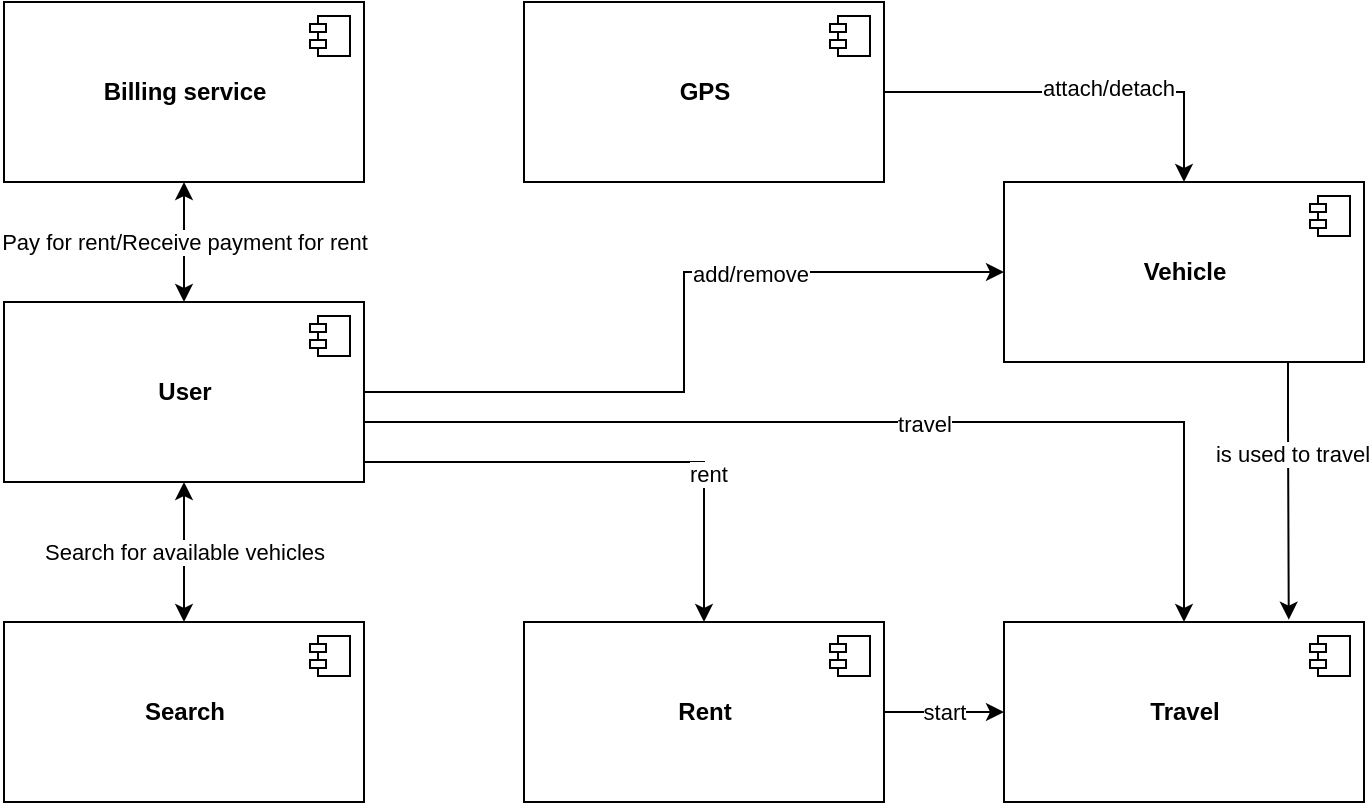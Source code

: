 <mxfile version="14.5.1" type="device"><diagram id="R2lEEEUBdFMjLlhIrx00" name="Page-1"><mxGraphModel dx="1086" dy="707" grid="1" gridSize="10" guides="1" tooltips="1" connect="1" arrows="1" fold="1" page="1" pageScale="1" pageWidth="850" pageHeight="1100" math="0" shadow="0" extFonts="Permanent Marker^https://fonts.googleapis.com/css?family=Permanent+Marker"><root><mxCell id="0"/><mxCell id="1" parent="0"/><mxCell id="ZyQOlbVgRiDFN9XzGIrY-10" style="edgeStyle=orthogonalEdgeStyle;rounded=0;orthogonalLoop=1;jettySize=auto;html=1;" edge="1" parent="1" source="fZDVCIEGTTWqt2mpd15X-20" target="fZDVCIEGTTWqt2mpd15X-22"><mxGeometry relative="1" as="geometry"/></mxCell><mxCell id="ZyQOlbVgRiDFN9XzGIrY-11" value="add/remove" style="edgeLabel;html=1;align=center;verticalAlign=middle;resizable=0;points=[];" vertex="1" connectable="0" parent="ZyQOlbVgRiDFN9XzGIrY-10"><mxGeometry x="0.332" y="-1" relative="1" as="geometry"><mxPoint as="offset"/></mxGeometry></mxCell><mxCell id="ZyQOlbVgRiDFN9XzGIrY-12" value="Search for available vehicles" style="edgeStyle=orthogonalEdgeStyle;rounded=0;orthogonalLoop=1;jettySize=auto;html=1;entryX=0.5;entryY=0;entryDx=0;entryDy=0;startArrow=classic;startFill=1;" edge="1" parent="1" source="fZDVCIEGTTWqt2mpd15X-20" target="ZyQOlbVgRiDFN9XzGIrY-3"><mxGeometry relative="1" as="geometry"/></mxCell><mxCell id="ZyQOlbVgRiDFN9XzGIrY-13" value="Pay for rent/Receive payment for rent" style="edgeStyle=orthogonalEdgeStyle;rounded=0;orthogonalLoop=1;jettySize=auto;html=1;entryX=0.5;entryY=1;entryDx=0;entryDy=0;startArrow=classic;startFill=1;" edge="1" parent="1" source="fZDVCIEGTTWqt2mpd15X-20" target="fZDVCIEGTTWqt2mpd15X-26"><mxGeometry relative="1" as="geometry"/></mxCell><mxCell id="ZyQOlbVgRiDFN9XzGIrY-14" style="edgeStyle=orthogonalEdgeStyle;rounded=0;orthogonalLoop=1;jettySize=auto;html=1;startArrow=none;startFill=0;" edge="1" parent="1" source="fZDVCIEGTTWqt2mpd15X-20" target="ZyQOlbVgRiDFN9XzGIrY-1"><mxGeometry relative="1" as="geometry"><Array as="points"><mxPoint x="410" y="270"/></Array></mxGeometry></mxCell><mxCell id="ZyQOlbVgRiDFN9XzGIrY-15" value="rent" style="edgeLabel;html=1;align=center;verticalAlign=middle;resizable=0;points=[];" vertex="1" connectable="0" parent="ZyQOlbVgRiDFN9XzGIrY-14"><mxGeometry x="0.408" y="2" relative="1" as="geometry"><mxPoint as="offset"/></mxGeometry></mxCell><mxCell id="ZyQOlbVgRiDFN9XzGIrY-16" style="edgeStyle=orthogonalEdgeStyle;rounded=0;orthogonalLoop=1;jettySize=auto;html=1;entryX=0.5;entryY=0;entryDx=0;entryDy=0;startArrow=none;startFill=0;" edge="1" parent="1" source="fZDVCIEGTTWqt2mpd15X-20" target="ZyQOlbVgRiDFN9XzGIrY-5"><mxGeometry relative="1" as="geometry"><Array as="points"><mxPoint x="650" y="250"/></Array></mxGeometry></mxCell><mxCell id="ZyQOlbVgRiDFN9XzGIrY-17" value="travel" style="edgeLabel;html=1;align=center;verticalAlign=middle;resizable=0;points=[];" vertex="1" connectable="0" parent="ZyQOlbVgRiDFN9XzGIrY-16"><mxGeometry x="0.097" y="-1" relative="1" as="geometry"><mxPoint as="offset"/></mxGeometry></mxCell><mxCell id="fZDVCIEGTTWqt2mpd15X-20" value="&lt;b&gt;User&lt;br&gt;&lt;/b&gt;" style="html=1;dropTarget=0;" parent="1" vertex="1"><mxGeometry x="60" y="190" width="180" height="90" as="geometry"/></mxCell><mxCell id="fZDVCIEGTTWqt2mpd15X-21" value="" style="shape=module;jettyWidth=8;jettyHeight=4;" parent="fZDVCIEGTTWqt2mpd15X-20" vertex="1"><mxGeometry x="1" width="20" height="20" relative="1" as="geometry"><mxPoint x="-27" y="7" as="offset"/></mxGeometry></mxCell><mxCell id="ZyQOlbVgRiDFN9XzGIrY-18" style="edgeStyle=orthogonalEdgeStyle;rounded=0;orthogonalLoop=1;jettySize=auto;html=1;entryX=0.791;entryY=-0.013;entryDx=0;entryDy=0;entryPerimeter=0;startArrow=none;startFill=0;" edge="1" parent="1" source="fZDVCIEGTTWqt2mpd15X-22" target="ZyQOlbVgRiDFN9XzGIrY-5"><mxGeometry relative="1" as="geometry"><Array as="points"><mxPoint x="702" y="250"/><mxPoint x="702" y="250"/></Array></mxGeometry></mxCell><mxCell id="ZyQOlbVgRiDFN9XzGIrY-19" value="is used to travel" style="edgeLabel;html=1;align=center;verticalAlign=middle;resizable=0;points=[];" vertex="1" connectable="0" parent="ZyQOlbVgRiDFN9XzGIrY-18"><mxGeometry x="-0.293" y="2" relative="1" as="geometry"><mxPoint as="offset"/></mxGeometry></mxCell><mxCell id="fZDVCIEGTTWqt2mpd15X-22" value="&lt;b&gt;Vehicle&lt;br&gt;&lt;/b&gt;" style="html=1;dropTarget=0;" parent="1" vertex="1"><mxGeometry x="560" y="130" width="180" height="90" as="geometry"/></mxCell><mxCell id="fZDVCIEGTTWqt2mpd15X-23" value="" style="shape=module;jettyWidth=8;jettyHeight=4;" parent="fZDVCIEGTTWqt2mpd15X-22" vertex="1"><mxGeometry x="1" width="20" height="20" relative="1" as="geometry"><mxPoint x="-27" y="7" as="offset"/></mxGeometry></mxCell><mxCell id="ZyQOlbVgRiDFN9XzGIrY-7" style="edgeStyle=orthogonalEdgeStyle;rounded=0;orthogonalLoop=1;jettySize=auto;html=1;entryX=0.5;entryY=0;entryDx=0;entryDy=0;" edge="1" parent="1" source="fZDVCIEGTTWqt2mpd15X-24" target="fZDVCIEGTTWqt2mpd15X-22"><mxGeometry relative="1" as="geometry"/></mxCell><mxCell id="ZyQOlbVgRiDFN9XzGIrY-9" value="attach/detach" style="edgeLabel;html=1;align=center;verticalAlign=middle;resizable=0;points=[];" vertex="1" connectable="0" parent="ZyQOlbVgRiDFN9XzGIrY-7"><mxGeometry x="0.149" y="2" relative="1" as="geometry"><mxPoint as="offset"/></mxGeometry></mxCell><mxCell id="fZDVCIEGTTWqt2mpd15X-24" value="&lt;b&gt;GPS&lt;br&gt;&lt;/b&gt;" style="html=1;dropTarget=0;" parent="1" vertex="1"><mxGeometry x="320" y="40" width="180" height="90" as="geometry"/></mxCell><mxCell id="fZDVCIEGTTWqt2mpd15X-25" value="" style="shape=module;jettyWidth=8;jettyHeight=4;" parent="fZDVCIEGTTWqt2mpd15X-24" vertex="1"><mxGeometry x="1" width="20" height="20" relative="1" as="geometry"><mxPoint x="-27" y="7" as="offset"/></mxGeometry></mxCell><mxCell id="fZDVCIEGTTWqt2mpd15X-26" value="&lt;b&gt;Billing service&lt;br&gt;&lt;/b&gt;" style="html=1;dropTarget=0;" parent="1" vertex="1"><mxGeometry x="60" y="40" width="180" height="90" as="geometry"/></mxCell><mxCell id="fZDVCIEGTTWqt2mpd15X-27" value="" style="shape=module;jettyWidth=8;jettyHeight=4;" parent="fZDVCIEGTTWqt2mpd15X-26" vertex="1"><mxGeometry x="1" width="20" height="20" relative="1" as="geometry"><mxPoint x="-27" y="7" as="offset"/></mxGeometry></mxCell><mxCell id="ZyQOlbVgRiDFN9XzGIrY-20" value="start" style="edgeStyle=orthogonalEdgeStyle;rounded=0;orthogonalLoop=1;jettySize=auto;html=1;entryX=0;entryY=0.5;entryDx=0;entryDy=0;startArrow=none;startFill=0;" edge="1" parent="1" source="ZyQOlbVgRiDFN9XzGIrY-1" target="ZyQOlbVgRiDFN9XzGIrY-5"><mxGeometry relative="1" as="geometry"/></mxCell><mxCell id="ZyQOlbVgRiDFN9XzGIrY-1" value="&lt;b&gt;Rent&lt;br&gt;&lt;/b&gt;" style="html=1;dropTarget=0;" vertex="1" parent="1"><mxGeometry x="320" y="350" width="180" height="90" as="geometry"/></mxCell><mxCell id="ZyQOlbVgRiDFN9XzGIrY-2" value="" style="shape=module;jettyWidth=8;jettyHeight=4;" vertex="1" parent="ZyQOlbVgRiDFN9XzGIrY-1"><mxGeometry x="1" width="20" height="20" relative="1" as="geometry"><mxPoint x="-27" y="7" as="offset"/></mxGeometry></mxCell><mxCell id="ZyQOlbVgRiDFN9XzGIrY-3" value="&lt;b&gt;Search&lt;br&gt;&lt;/b&gt;" style="html=1;dropTarget=0;" vertex="1" parent="1"><mxGeometry x="60" y="350" width="180" height="90" as="geometry"/></mxCell><mxCell id="ZyQOlbVgRiDFN9XzGIrY-4" value="" style="shape=module;jettyWidth=8;jettyHeight=4;" vertex="1" parent="ZyQOlbVgRiDFN9XzGIrY-3"><mxGeometry x="1" width="20" height="20" relative="1" as="geometry"><mxPoint x="-27" y="7" as="offset"/></mxGeometry></mxCell><mxCell id="ZyQOlbVgRiDFN9XzGIrY-5" value="&lt;b&gt;Travel&lt;br&gt;&lt;/b&gt;" style="html=1;dropTarget=0;" vertex="1" parent="1"><mxGeometry x="560" y="350" width="180" height="90" as="geometry"/></mxCell><mxCell id="ZyQOlbVgRiDFN9XzGIrY-6" value="" style="shape=module;jettyWidth=8;jettyHeight=4;" vertex="1" parent="ZyQOlbVgRiDFN9XzGIrY-5"><mxGeometry x="1" width="20" height="20" relative="1" as="geometry"><mxPoint x="-27" y="7" as="offset"/></mxGeometry></mxCell></root></mxGraphModel></diagram></mxfile>